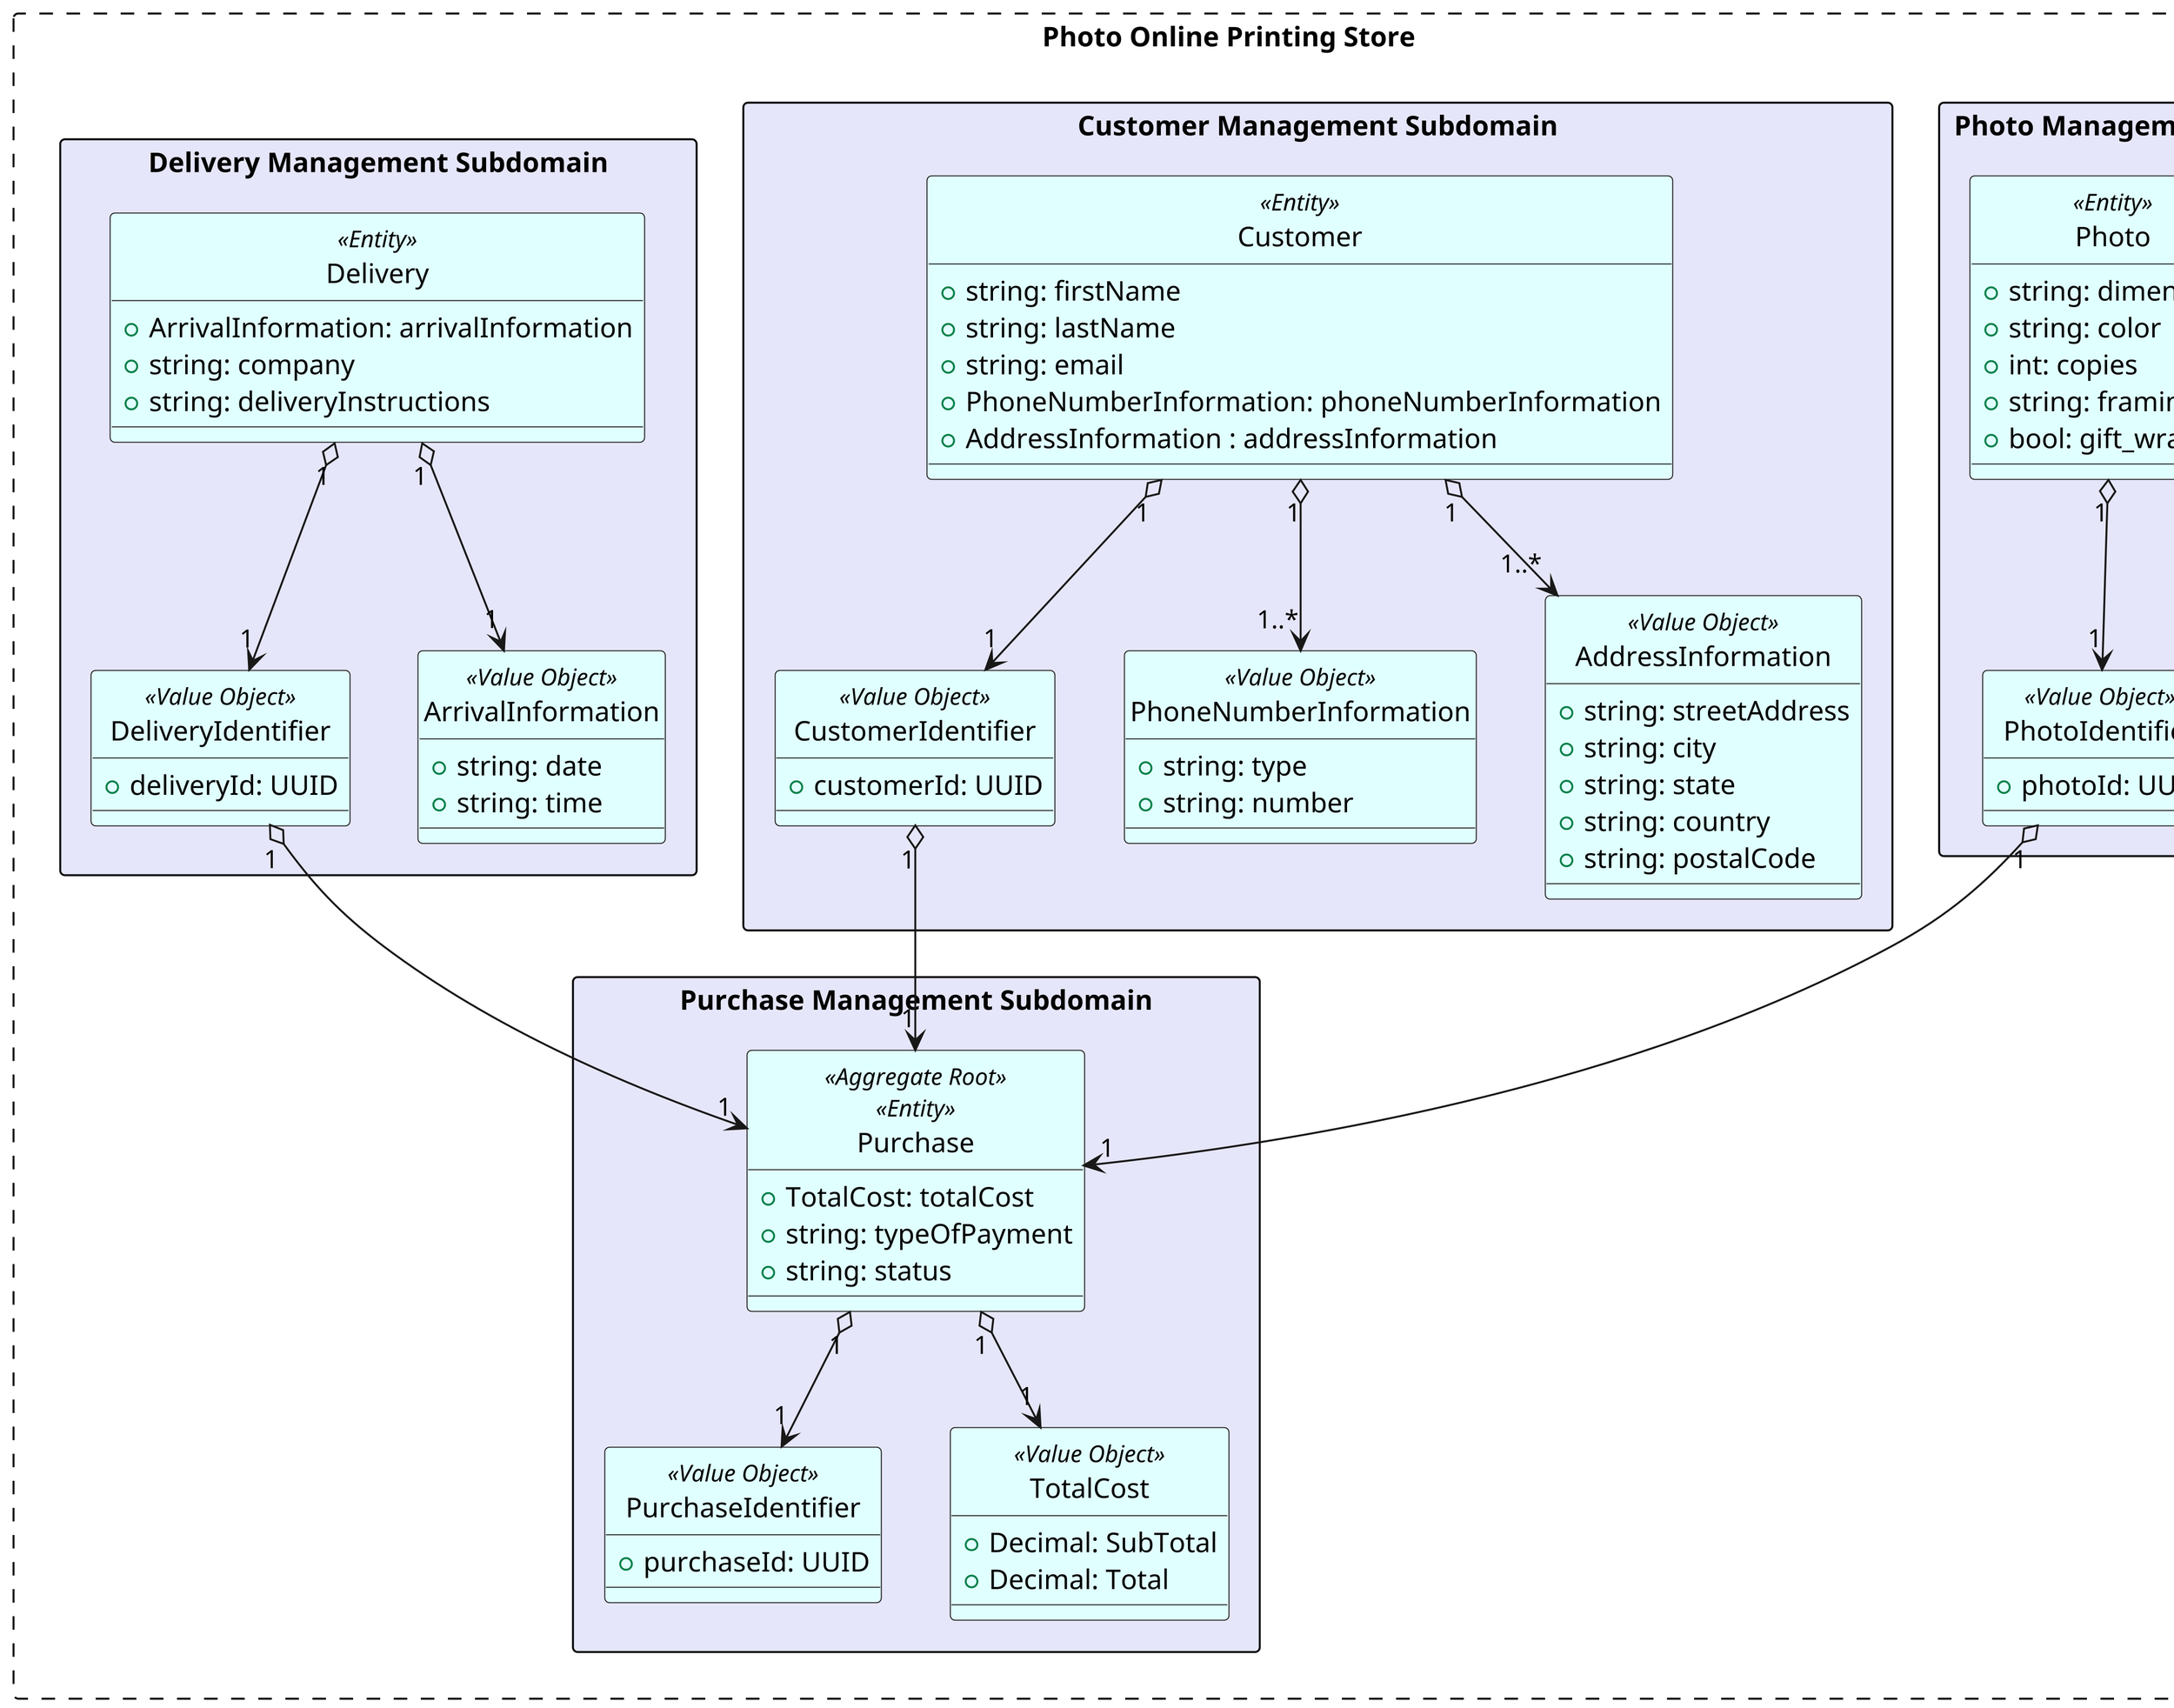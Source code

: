 @startuml
'https://plantuml.com/sequence-diagram

hide circle
top to bottom direction
!define ENTITY(entityName) class entityName <<Entity>>
!define AGGREGATE(aggregateName) class aggregateName <<Aggregate>>
!define AGGREGATE_ROOT(aggregateRootName) class aggregateRootName <<Aggregate Root>>
!define AGGREGATE_Root_ENTITY(aggregateRootEntityName) class aggregateRootEntityName <<Aggregate Root>> << Entity >>
!define VALUE_OBJECT(valueObjectName) class valueObjectName <<Value Object>>


!pragma userVerticalIf on
skinparam dpi 350
skinparam packageStyle rectangle
skinparam rectangle{

    Background #f7f4eb
    BorderColor Black

}

rectangle "Photo Online Printing Store" as BoundedContextPhotoOnlinePrinting #line.dashed{

    Package "Photo Management Subdomain" <<Rectangle>> #lavender{

        ENTITY(Photo) #LightCyan{
            + string: dimensions
            + string: color
            + int: copies
            + string: framing
            + bool: gift_wrap
        }

        VALUE_OBJECT(PhotoIdentifier) #LightCyan{
            + photoId: UUID
        }

        Photo "1" o--> "1" PhotoIdentifier
    }


    Package "Customer Management Subdomain" <<Rectangle>> #lavender{

        ENTITY(Customer) #LightCyan{
           + string: firstName
           + string: lastName
           + string: email
           + PhoneNumberInformation: phoneNumberInformation
           + AddressInformation : addressInformation
        }

        VALUE_OBJECT(CustomerIdentifier) #LightCyan{
           + customerId: UUID
        }

        VALUE_OBJECT(PhoneNumberInformation) #LightCyan{
            + string: type
            + string: number
        }

        VALUE_OBJECT(AddressInformation) #LightCyan{
                    + string: streetAddress
                    + string: city
                    + string: state
                    + string: country
                    + string: postalCode
        }

        Customer "1" o--> "1" CustomerIdentifier
        Customer "1" o--> "1..*" PhoneNumberInformation
        Customer "1" o--> "1..*" AddressInformation

}

     Package "Delivery Management Subdomain" <<Rectangle>> #lavender{

            ENTITY(Delivery) #LightCyan{
               + ArrivalInformation: arrivalInformation
               + string: company
               + string: deliveryInstructions
            }

            VALUE_OBJECT(DeliveryIdentifier) #LightCyan{
               + deliveryId: UUID
            }

            VALUE_OBJECT(ArrivalInformation) #LightCyan{
                + string: date
                + string: time
            }

        Delivery "1" o--> "1" DeliveryIdentifier
        Delivery "1" o--> "1" ArrivalInformation

}

  Package "Purchase Management Subdomain" <<Rectangle>> #lavender{

            AGGREGATE_Root_ENTITY(Purchase) #LightCyan{
               + TotalCost: totalCost
               + string: typeOfPayment
               + string: status

            }

            VALUE_OBJECT(PurchaseIdentifier) #LightCyan{
               + purchaseId: UUID
            }

            VALUE_OBJECT(TotalCost) #LightCyan{
                + Decimal: SubTotal
                + Decimal: Total
            }


        Purchase "1" o--> "1" PurchaseIdentifier
        Purchase "1" o--> "1" TotalCost

        PhotoIdentifier "1" o--> "1" Purchase
        CustomerIdentifier "1" o--> "1" Purchase
        DeliveryIdentifier "1" o--> "1" Purchase



    }
}

@enduml